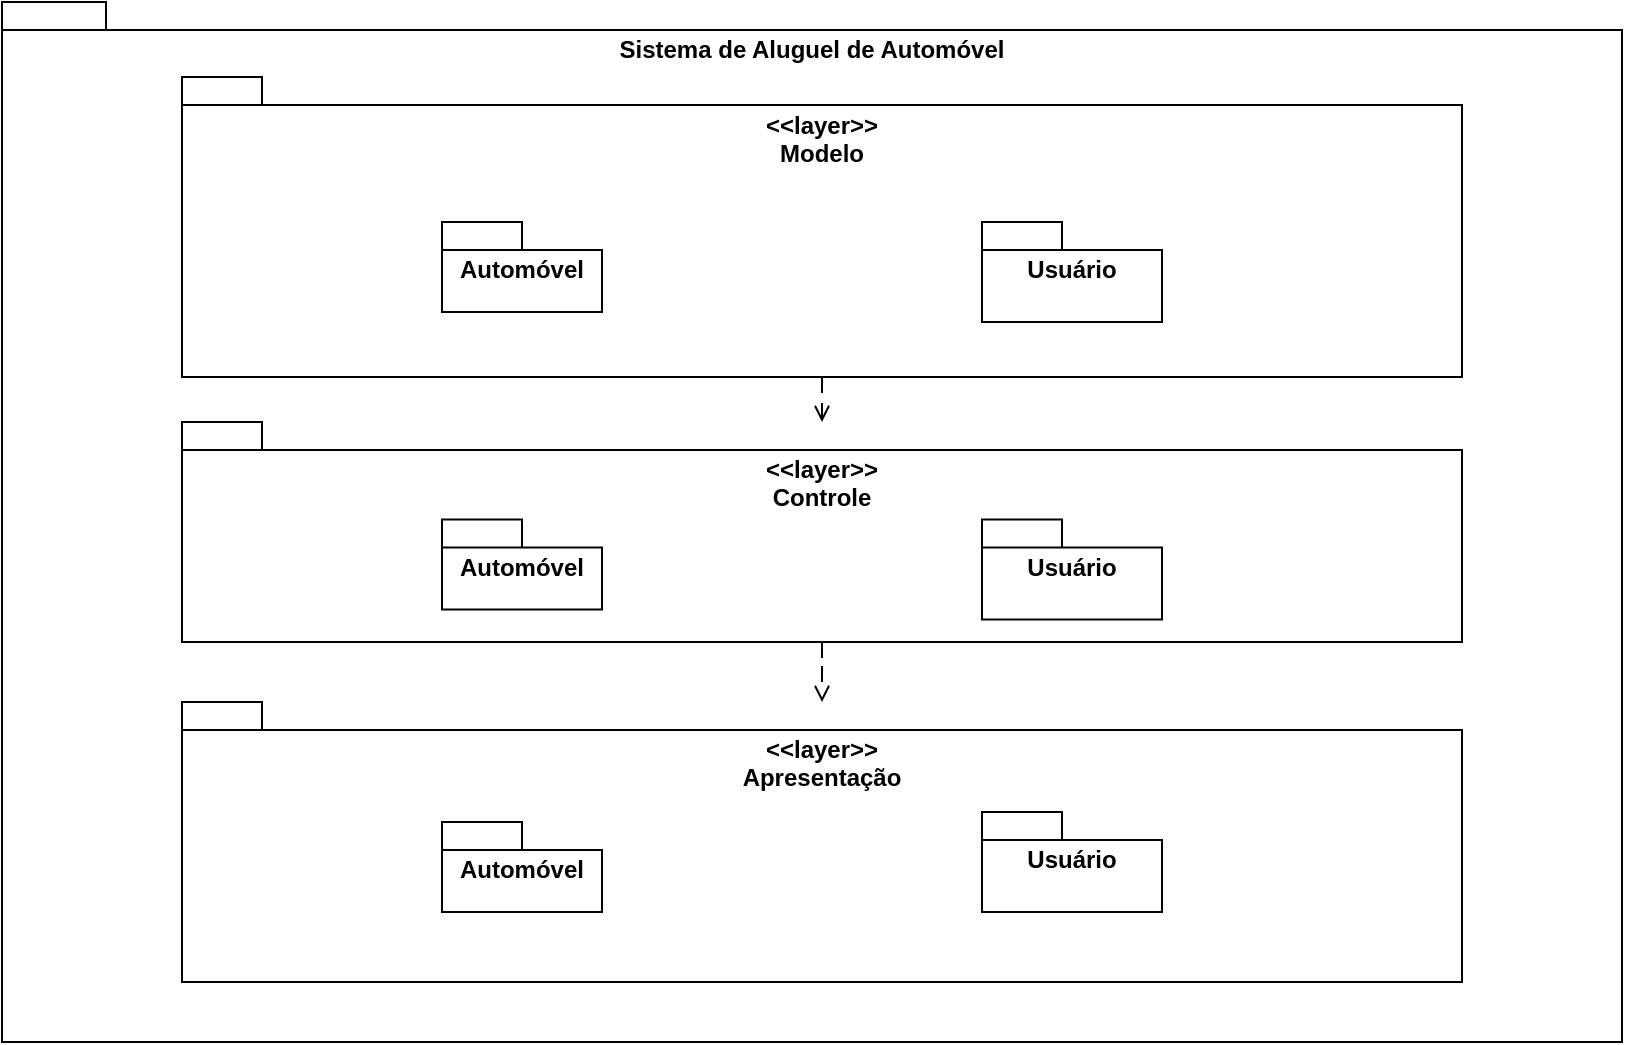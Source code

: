 <mxfile version="26.1.1">
  <diagram name="Página-1" id="TfDxnbEWLxpVlP0Rxzfn">
    <mxGraphModel dx="1559" dy="784" grid="1" gridSize="10" guides="1" tooltips="1" connect="1" arrows="1" fold="1" page="1" pageScale="1" pageWidth="2000" pageHeight="2000" math="0" shadow="0">
      <root>
        <mxCell id="0" />
        <mxCell id="1" parent="0" />
        <mxCell id="iRqtxsC92CXNyJk650mX-1" value="Sistema de Aluguel de Automóvel" style="shape=folder;fontStyle=1;spacingTop=10;tabWidth=40;tabHeight=14;tabPosition=left;html=1;whiteSpace=wrap;verticalAlign=top;" parent="1" vertex="1">
          <mxGeometry x="480" y="80" width="810" height="520" as="geometry" />
        </mxCell>
        <mxCell id="p6TaTcMDw8kbjKdSbu1J-1" value="&lt;div&gt;&amp;lt;&amp;lt;layer&amp;gt;&amp;gt;&lt;/div&gt;Apresentação" style="shape=folder;fontStyle=1;spacingTop=10;tabWidth=40;tabHeight=14;tabPosition=left;html=1;whiteSpace=wrap;verticalAlign=top;" vertex="1" parent="1">
          <mxGeometry x="570" y="430" width="640" height="140" as="geometry" />
        </mxCell>
        <mxCell id="p6TaTcMDw8kbjKdSbu1J-4" style="edgeStyle=orthogonalEdgeStyle;rounded=0;orthogonalLoop=1;jettySize=auto;html=1;dashed=1;dashPattern=8 8;endArrow=open;endFill=0;" edge="1" parent="1" source="p6TaTcMDw8kbjKdSbu1J-2" target="p6TaTcMDw8kbjKdSbu1J-3">
          <mxGeometry relative="1" as="geometry" />
        </mxCell>
        <mxCell id="p6TaTcMDw8kbjKdSbu1J-2" value="&lt;div&gt;&amp;lt;&amp;lt;layer&amp;gt;&amp;gt;&lt;/div&gt;Modelo" style="shape=folder;fontStyle=1;spacingTop=10;tabWidth=40;tabHeight=14;tabPosition=left;html=1;whiteSpace=wrap;verticalAlign=top;" vertex="1" parent="1">
          <mxGeometry x="570" y="117.5" width="640" height="150" as="geometry" />
        </mxCell>
        <mxCell id="p6TaTcMDw8kbjKdSbu1J-5" style="edgeStyle=orthogonalEdgeStyle;rounded=0;orthogonalLoop=1;jettySize=auto;html=1;dashed=1;dashPattern=8 8;endArrow=open;endFill=0;" edge="1" parent="1" source="p6TaTcMDw8kbjKdSbu1J-3" target="p6TaTcMDw8kbjKdSbu1J-1">
          <mxGeometry relative="1" as="geometry" />
        </mxCell>
        <mxCell id="p6TaTcMDw8kbjKdSbu1J-3" value="&lt;div&gt;&amp;lt;&amp;lt;layer&amp;gt;&amp;gt;&lt;/div&gt;Controle" style="shape=folder;fontStyle=1;spacingTop=10;tabWidth=40;tabHeight=14;tabPosition=left;html=1;whiteSpace=wrap;verticalAlign=top;" vertex="1" parent="1">
          <mxGeometry x="570" y="290" width="640" height="110" as="geometry" />
        </mxCell>
        <mxCell id="iRqtxsC92CXNyJk650mX-4" value="&lt;div&gt;&lt;span style=&quot;background-color: transparent; color: light-dark(rgb(0, 0, 0), rgb(255, 255, 255));&quot;&gt;Automóvel&lt;/span&gt;&lt;/div&gt;" style="shape=folder;fontStyle=1;spacingTop=10;tabWidth=40;tabHeight=14;tabPosition=left;html=1;whiteSpace=wrap;verticalAlign=top;" parent="1" vertex="1">
          <mxGeometry x="700" y="190" width="80" height="45" as="geometry" />
        </mxCell>
        <mxCell id="iRqtxsC92CXNyJk650mX-2" value="&lt;div&gt;&lt;span style=&quot;background-color: transparent; color: light-dark(rgb(0, 0, 0), rgb(255, 255, 255));&quot;&gt;Usuário&lt;/span&gt;&lt;/div&gt;" style="shape=folder;fontStyle=1;spacingTop=10;tabWidth=40;tabHeight=14;tabPosition=left;html=1;whiteSpace=wrap;verticalAlign=top;" parent="1" vertex="1">
          <mxGeometry x="970" y="190" width="90" height="50" as="geometry" />
        </mxCell>
        <mxCell id="p6TaTcMDw8kbjKdSbu1J-6" value="&lt;div&gt;&lt;span style=&quot;background-color: transparent; color: light-dark(rgb(0, 0, 0), rgb(255, 255, 255));&quot;&gt;Automóvel&lt;/span&gt;&lt;/div&gt;" style="shape=folder;fontStyle=1;spacingTop=10;tabWidth=40;tabHeight=14;tabPosition=left;html=1;whiteSpace=wrap;verticalAlign=top;" vertex="1" parent="1">
          <mxGeometry x="700" y="490" width="80" height="45" as="geometry" />
        </mxCell>
        <mxCell id="p6TaTcMDw8kbjKdSbu1J-9" value="&lt;div&gt;&lt;span style=&quot;background-color: transparent; color: light-dark(rgb(0, 0, 0), rgb(255, 255, 255));&quot;&gt;Usuário&lt;/span&gt;&lt;/div&gt;" style="shape=folder;fontStyle=1;spacingTop=10;tabWidth=40;tabHeight=14;tabPosition=left;html=1;whiteSpace=wrap;verticalAlign=top;" vertex="1" parent="1">
          <mxGeometry x="970" y="485" width="90" height="50" as="geometry" />
        </mxCell>
        <mxCell id="p6TaTcMDw8kbjKdSbu1J-10" value="&lt;div&gt;&lt;span style=&quot;background-color: transparent; color: light-dark(rgb(0, 0, 0), rgb(255, 255, 255));&quot;&gt;Automóvel&lt;/span&gt;&lt;/div&gt;" style="shape=folder;fontStyle=1;spacingTop=10;tabWidth=40;tabHeight=14;tabPosition=left;html=1;whiteSpace=wrap;verticalAlign=top;" vertex="1" parent="1">
          <mxGeometry x="700" y="338.75" width="80" height="45" as="geometry" />
        </mxCell>
        <mxCell id="p6TaTcMDw8kbjKdSbu1J-11" value="&lt;div&gt;&lt;span style=&quot;background-color: transparent; color: light-dark(rgb(0, 0, 0), rgb(255, 255, 255));&quot;&gt;Usuário&lt;/span&gt;&lt;/div&gt;" style="shape=folder;fontStyle=1;spacingTop=10;tabWidth=40;tabHeight=14;tabPosition=left;html=1;whiteSpace=wrap;verticalAlign=top;" vertex="1" parent="1">
          <mxGeometry x="970" y="338.75" width="90" height="50" as="geometry" />
        </mxCell>
      </root>
    </mxGraphModel>
  </diagram>
</mxfile>
